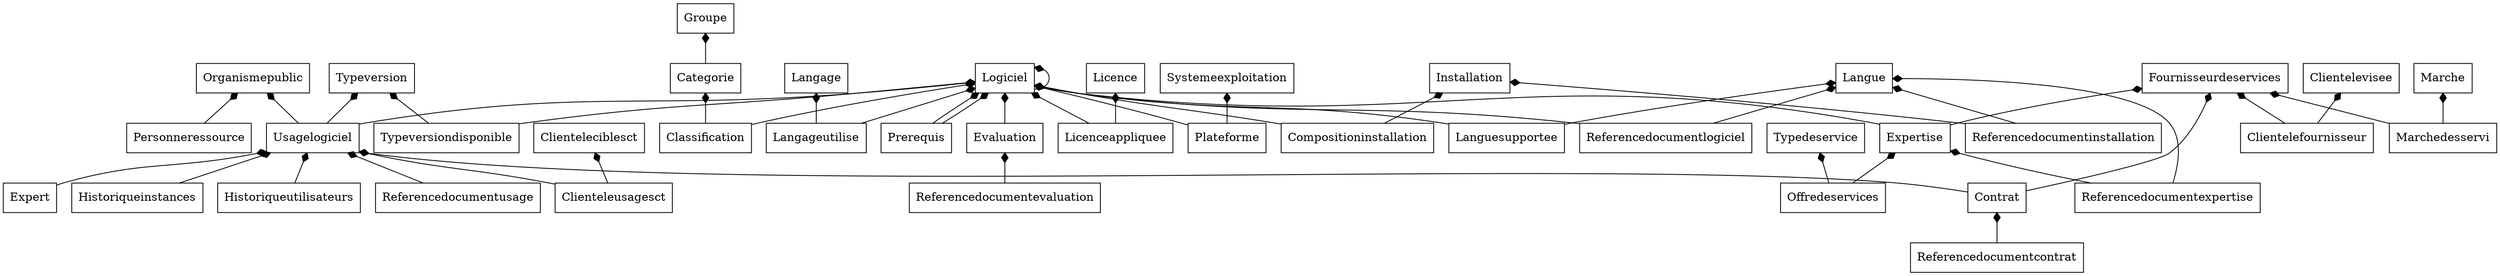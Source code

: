 digraph Sm {fontname="Helvetica";fontsize = 8;rankdir = BT;node [shape="record"];
Categorie -> Groupe [dir=both,arrowhead=diamond,arrowtail=none]
Classification -> Categorie [dir=both,arrowhead=diamond,arrowtail=none]
Classification -> Logiciel [dir=both,arrowhead=diamond,arrowtail=none]
Clientelefournisseur -> Clientelevisee [dir=both,arrowhead=diamond,arrowtail=none]
Clientelefournisseur -> Fournisseurdeservices [dir=both,arrowhead=diamond,arrowtail=none]
Clienteleusagesct -> Clienteleciblesct [dir=both,arrowhead=diamond,arrowtail=none]
Clienteleusagesct -> Usagelogiciel [dir=both,arrowhead=diamond,arrowtail=none]
Compositioninstallation -> Installation [dir=both,arrowhead=diamond,arrowtail=none]
Compositioninstallation -> Logiciel [dir=both,arrowhead=diamond,arrowtail=none]
Contrat -> Fournisseurdeservices [dir=both,arrowhead=diamond,arrowtail=none]
Contrat -> Usagelogiciel [dir=both,arrowhead=diamond,arrowtail=none]
Evaluation -> Logiciel [dir=both,arrowhead=diamond,arrowtail=none]
Expert -> Usagelogiciel [dir=both,arrowhead=diamond,arrowtail=none]
Expertise -> Logiciel [dir=both,arrowhead=diamond,arrowtail=none]
Expertise -> Fournisseurdeservices [dir=both,arrowhead=diamond,arrowtail=none]
Historiqueinstances -> Usagelogiciel [dir=both,arrowhead=diamond,arrowtail=none]
Historiqueutilisateurs -> Usagelogiciel [dir=both,arrowhead=diamond,arrowtail=none]
Langageutilise -> Langage [dir=both,arrowhead=diamond,arrowtail=none]
Langageutilise -> Logiciel [dir=both,arrowhead=diamond,arrowtail=none]
Languesupportee -> Logiciel [dir=both,arrowhead=diamond,arrowtail=none]
Languesupportee -> Langue [dir=both,arrowhead=diamond,arrowtail=none]
Licenceappliquee -> Licence [dir=both,arrowhead=diamond,arrowtail=none]
Licenceappliquee -> Logiciel [dir=both,arrowhead=diamond,arrowtail=none]
Logiciel -> Logiciel [dir=both,arrowhead=diamond,arrowtail=none]
Marchedesservi -> Marche [dir=both,arrowhead=diamond,arrowtail=none]
Marchedesservi -> Fournisseurdeservices [dir=both,arrowhead=diamond,arrowtail=none]
Offredeservices -> Typedeservice [dir=both,arrowhead=diamond,arrowtail=none]
Offredeservices -> Expertise [dir=both,arrowhead=diamond,arrowtail=none]
Personneressource -> Organismepublic [dir=both,arrowhead=diamond,arrowtail=none]
Plateforme -> Systemeexploitation [dir=both,arrowhead=diamond,arrowtail=none]
Plateforme -> Logiciel [dir=both,arrowhead=diamond,arrowtail=none]
Prerequis -> Logiciel [dir=both,arrowhead=diamond,arrowtail=none]
Prerequis -> Logiciel [dir=both,arrowhead=diamond,arrowtail=none]
Referencedocumentcontrat -> Contrat [dir=both,arrowhead=diamond,arrowtail=none]
Referencedocumentevaluation -> Evaluation [dir=both,arrowhead=diamond,arrowtail=none]
Referencedocumentexpertise -> Expertise [dir=both,arrowhead=diamond,arrowtail=none]
Referencedocumentexpertise -> Langue [dir=both,arrowhead=diamond,arrowtail=none]
Referencedocumentinstallation -> Installation [dir=both,arrowhead=diamond,arrowtail=none]
Referencedocumentinstallation -> Langue [dir=both,arrowhead=diamond,arrowtail=none]
Referencedocumentlogiciel -> Logiciel [dir=both,arrowhead=diamond,arrowtail=none]
Referencedocumentlogiciel -> Langue [dir=both,arrowhead=diamond,arrowtail=none]
Referencedocumentusage -> Usagelogiciel [dir=both,arrowhead=diamond,arrowtail=none]
Typeversiondisponible -> Logiciel [dir=both,arrowhead=diamond,arrowtail=none]
Typeversiondisponible -> Typeversion [dir=both,arrowhead=diamond,arrowtail=none]
Usagelogiciel -> Typeversion [dir=both,arrowhead=diamond,arrowtail=none]
Usagelogiciel -> Logiciel [dir=both,arrowhead=diamond,arrowtail=none]
Usagelogiciel -> Organismepublic [dir=both,arrowhead=diamond,arrowtail=none]
}